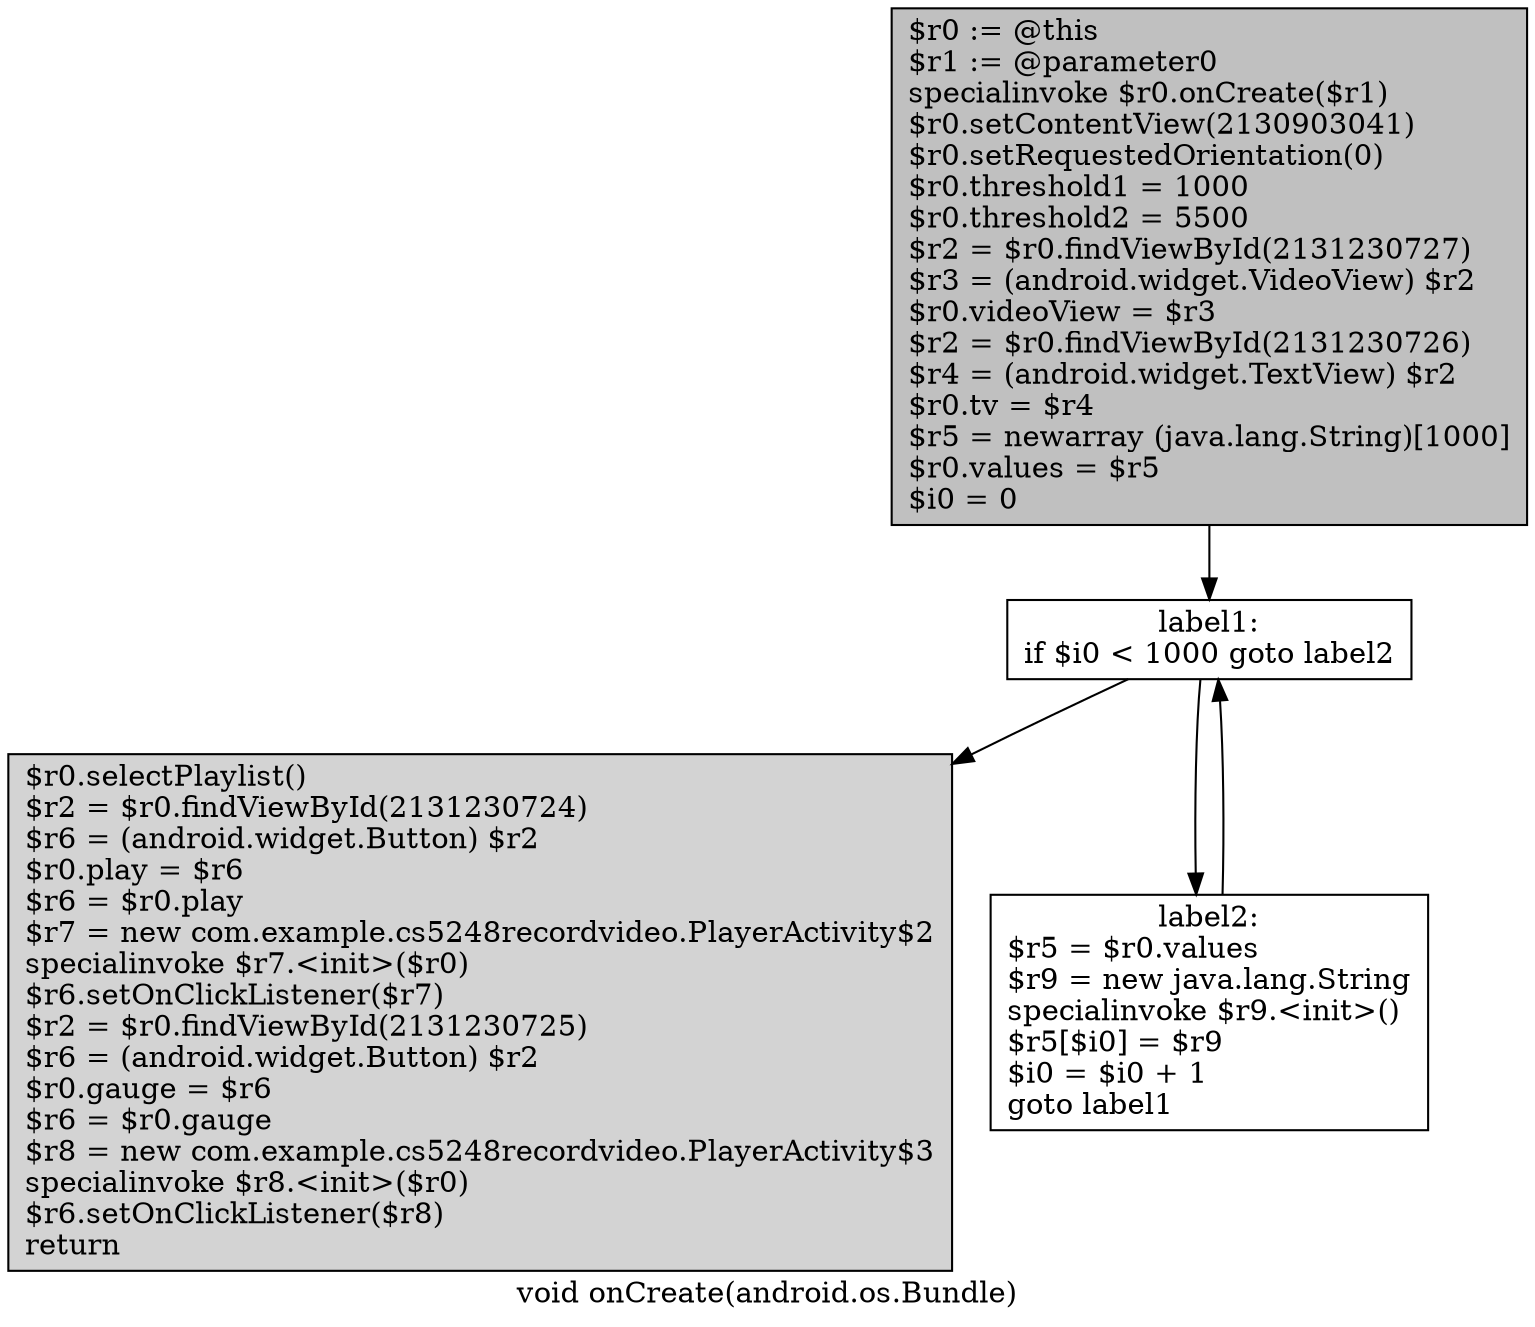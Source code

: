 digraph "void onCreate(android.os.Bundle)" {
    label="void onCreate(android.os.Bundle)";
    node [shape=box];
    "0" [style=filled,fillcolor=gray,label="$r0 := @this\l$r1 := @parameter0\lspecialinvoke $r0.onCreate($r1)\l$r0.setContentView(2130903041)\l$r0.setRequestedOrientation(0)\l$r0.threshold1 = 1000\l$r0.threshold2 = 5500\l$r2 = $r0.findViewById(2131230727)\l$r3 = (android.widget.VideoView) $r2\l$r0.videoView = $r3\l$r2 = $r0.findViewById(2131230726)\l$r4 = (android.widget.TextView) $r2\l$r0.tv = $r4\l$r5 = newarray (java.lang.String)[1000]\l$r0.values = $r5\l$i0 = 0\l",];
    "1" [label="label1:\nif $i0 < 1000 goto label2\l",];
    "0"->"1";
    "2" [style=filled,fillcolor=lightgray,label="$r0.selectPlaylist()\l$r2 = $r0.findViewById(2131230724)\l$r6 = (android.widget.Button) $r2\l$r0.play = $r6\l$r6 = $r0.play\l$r7 = new com.example.cs5248recordvideo.PlayerActivity$2\lspecialinvoke $r7.<init>($r0)\l$r6.setOnClickListener($r7)\l$r2 = $r0.findViewById(2131230725)\l$r6 = (android.widget.Button) $r2\l$r0.gauge = $r6\l$r6 = $r0.gauge\l$r8 = new com.example.cs5248recordvideo.PlayerActivity$3\lspecialinvoke $r8.<init>($r0)\l$r6.setOnClickListener($r8)\lreturn\l",];
    "1"->"2";
    "3" [label="label2:\n$r5 = $r0.values\l$r9 = new java.lang.String\lspecialinvoke $r9.<init>()\l$r5[$i0] = $r9\l$i0 = $i0 + 1\lgoto label1\l",];
    "1"->"3";
    "3"->"1";
}
